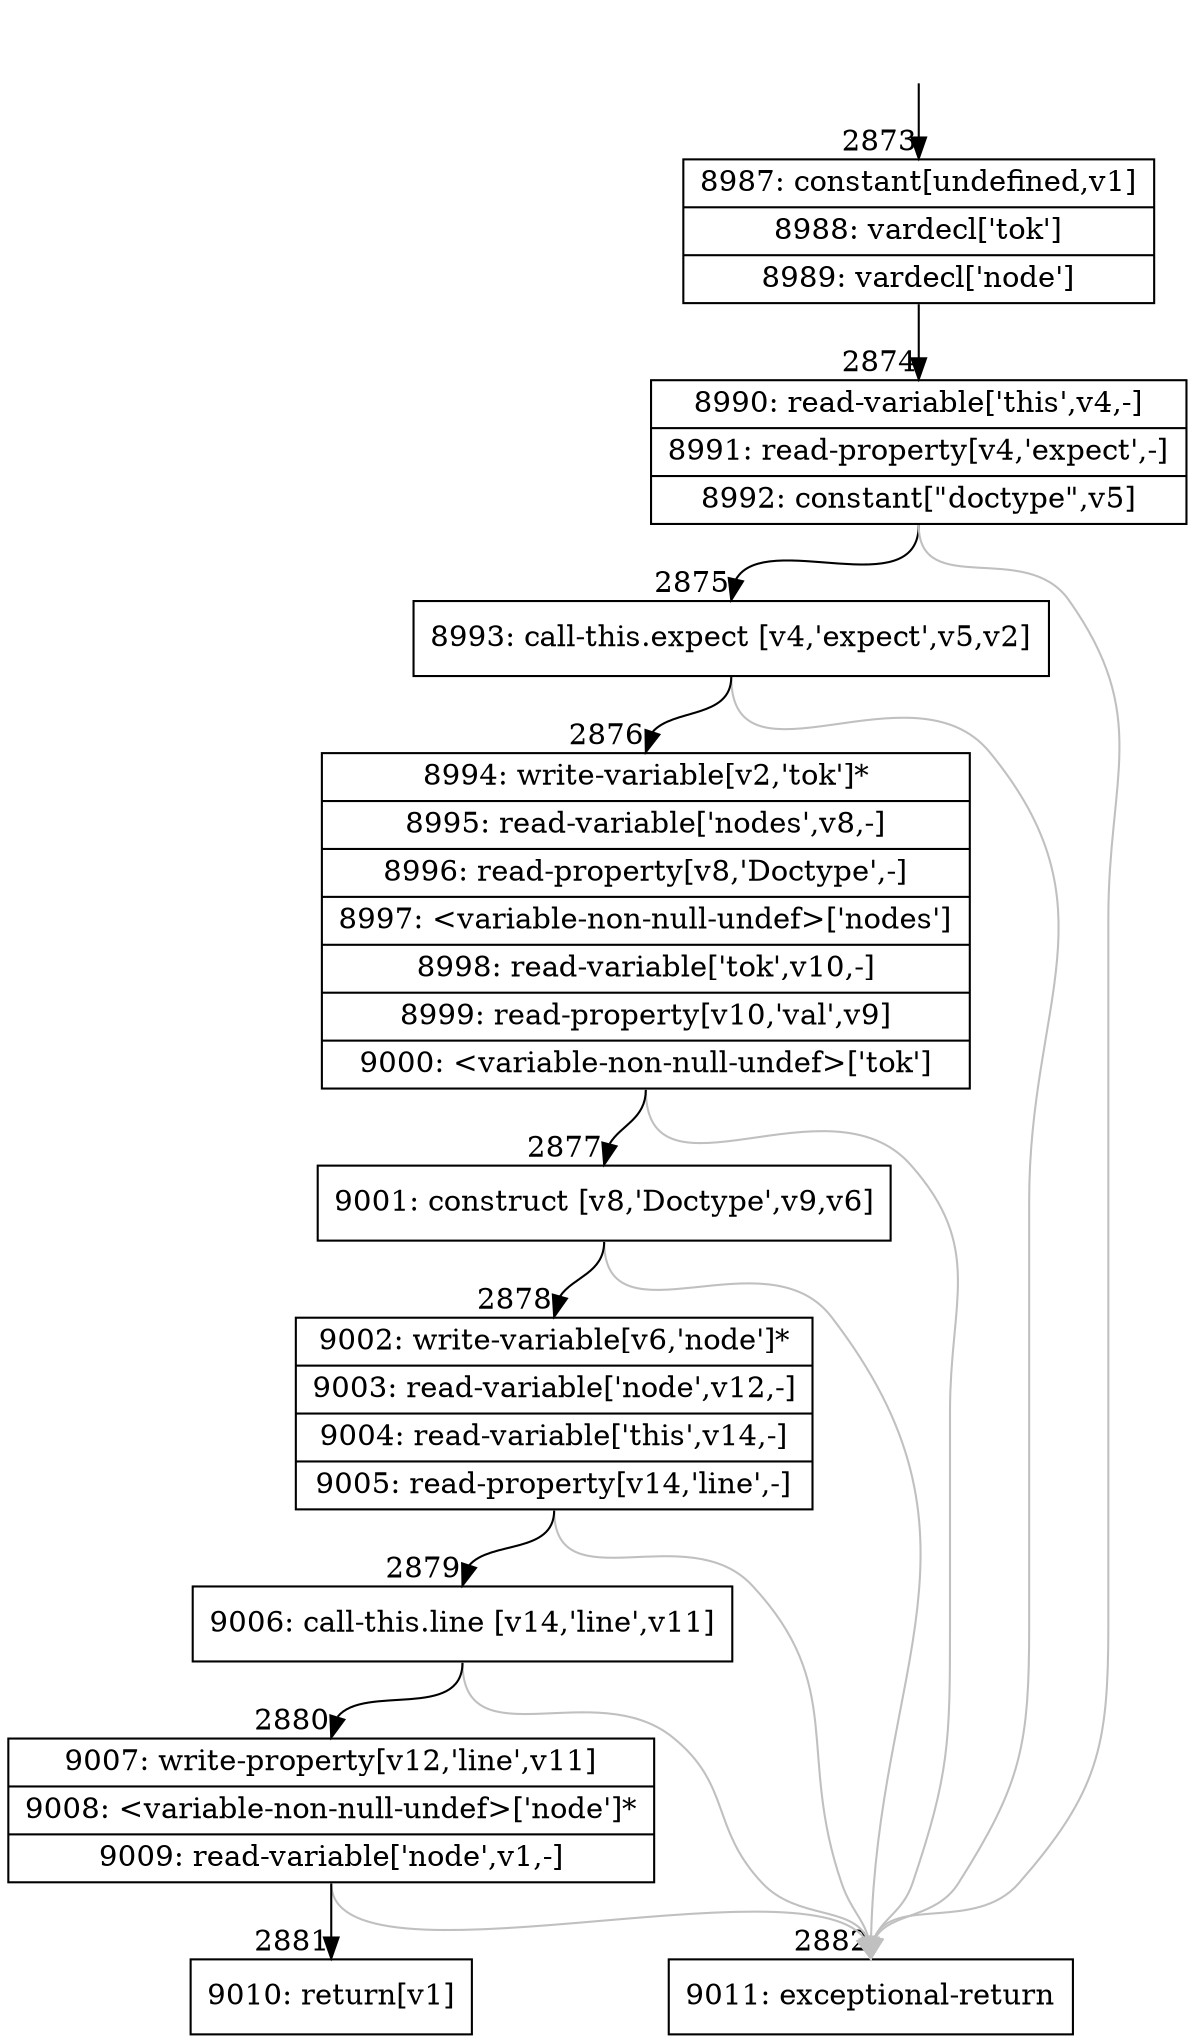 digraph {
rankdir="TD"
BB_entry174[shape=none,label=""];
BB_entry174 -> BB2873 [tailport=s, headport=n, headlabel="    2873"]
BB2873 [shape=record label="{8987: constant[undefined,v1]|8988: vardecl['tok']|8989: vardecl['node']}" ] 
BB2873 -> BB2874 [tailport=s, headport=n, headlabel="      2874"]
BB2874 [shape=record label="{8990: read-variable['this',v4,-]|8991: read-property[v4,'expect',-]|8992: constant[\"doctype\",v5]}" ] 
BB2874 -> BB2875 [tailport=s, headport=n, headlabel="      2875"]
BB2874 -> BB2882 [tailport=s, headport=n, color=gray, headlabel="      2882"]
BB2875 [shape=record label="{8993: call-this.expect [v4,'expect',v5,v2]}" ] 
BB2875 -> BB2876 [tailport=s, headport=n, headlabel="      2876"]
BB2875 -> BB2882 [tailport=s, headport=n, color=gray]
BB2876 [shape=record label="{8994: write-variable[v2,'tok']*|8995: read-variable['nodes',v8,-]|8996: read-property[v8,'Doctype',-]|8997: \<variable-non-null-undef\>['nodes']|8998: read-variable['tok',v10,-]|8999: read-property[v10,'val',v9]|9000: \<variable-non-null-undef\>['tok']}" ] 
BB2876 -> BB2877 [tailport=s, headport=n, headlabel="      2877"]
BB2876 -> BB2882 [tailport=s, headport=n, color=gray]
BB2877 [shape=record label="{9001: construct [v8,'Doctype',v9,v6]}" ] 
BB2877 -> BB2878 [tailport=s, headport=n, headlabel="      2878"]
BB2877 -> BB2882 [tailport=s, headport=n, color=gray]
BB2878 [shape=record label="{9002: write-variable[v6,'node']*|9003: read-variable['node',v12,-]|9004: read-variable['this',v14,-]|9005: read-property[v14,'line',-]}" ] 
BB2878 -> BB2879 [tailport=s, headport=n, headlabel="      2879"]
BB2878 -> BB2882 [tailport=s, headport=n, color=gray]
BB2879 [shape=record label="{9006: call-this.line [v14,'line',v11]}" ] 
BB2879 -> BB2880 [tailport=s, headport=n, headlabel="      2880"]
BB2879 -> BB2882 [tailport=s, headport=n, color=gray]
BB2880 [shape=record label="{9007: write-property[v12,'line',v11]|9008: \<variable-non-null-undef\>['node']*|9009: read-variable['node',v1,-]}" ] 
BB2880 -> BB2881 [tailport=s, headport=n, headlabel="      2881"]
BB2880 -> BB2882 [tailport=s, headport=n, color=gray]
BB2881 [shape=record label="{9010: return[v1]}" ] 
BB2882 [shape=record label="{9011: exceptional-return}" ] 
//#$~ 3148
}

